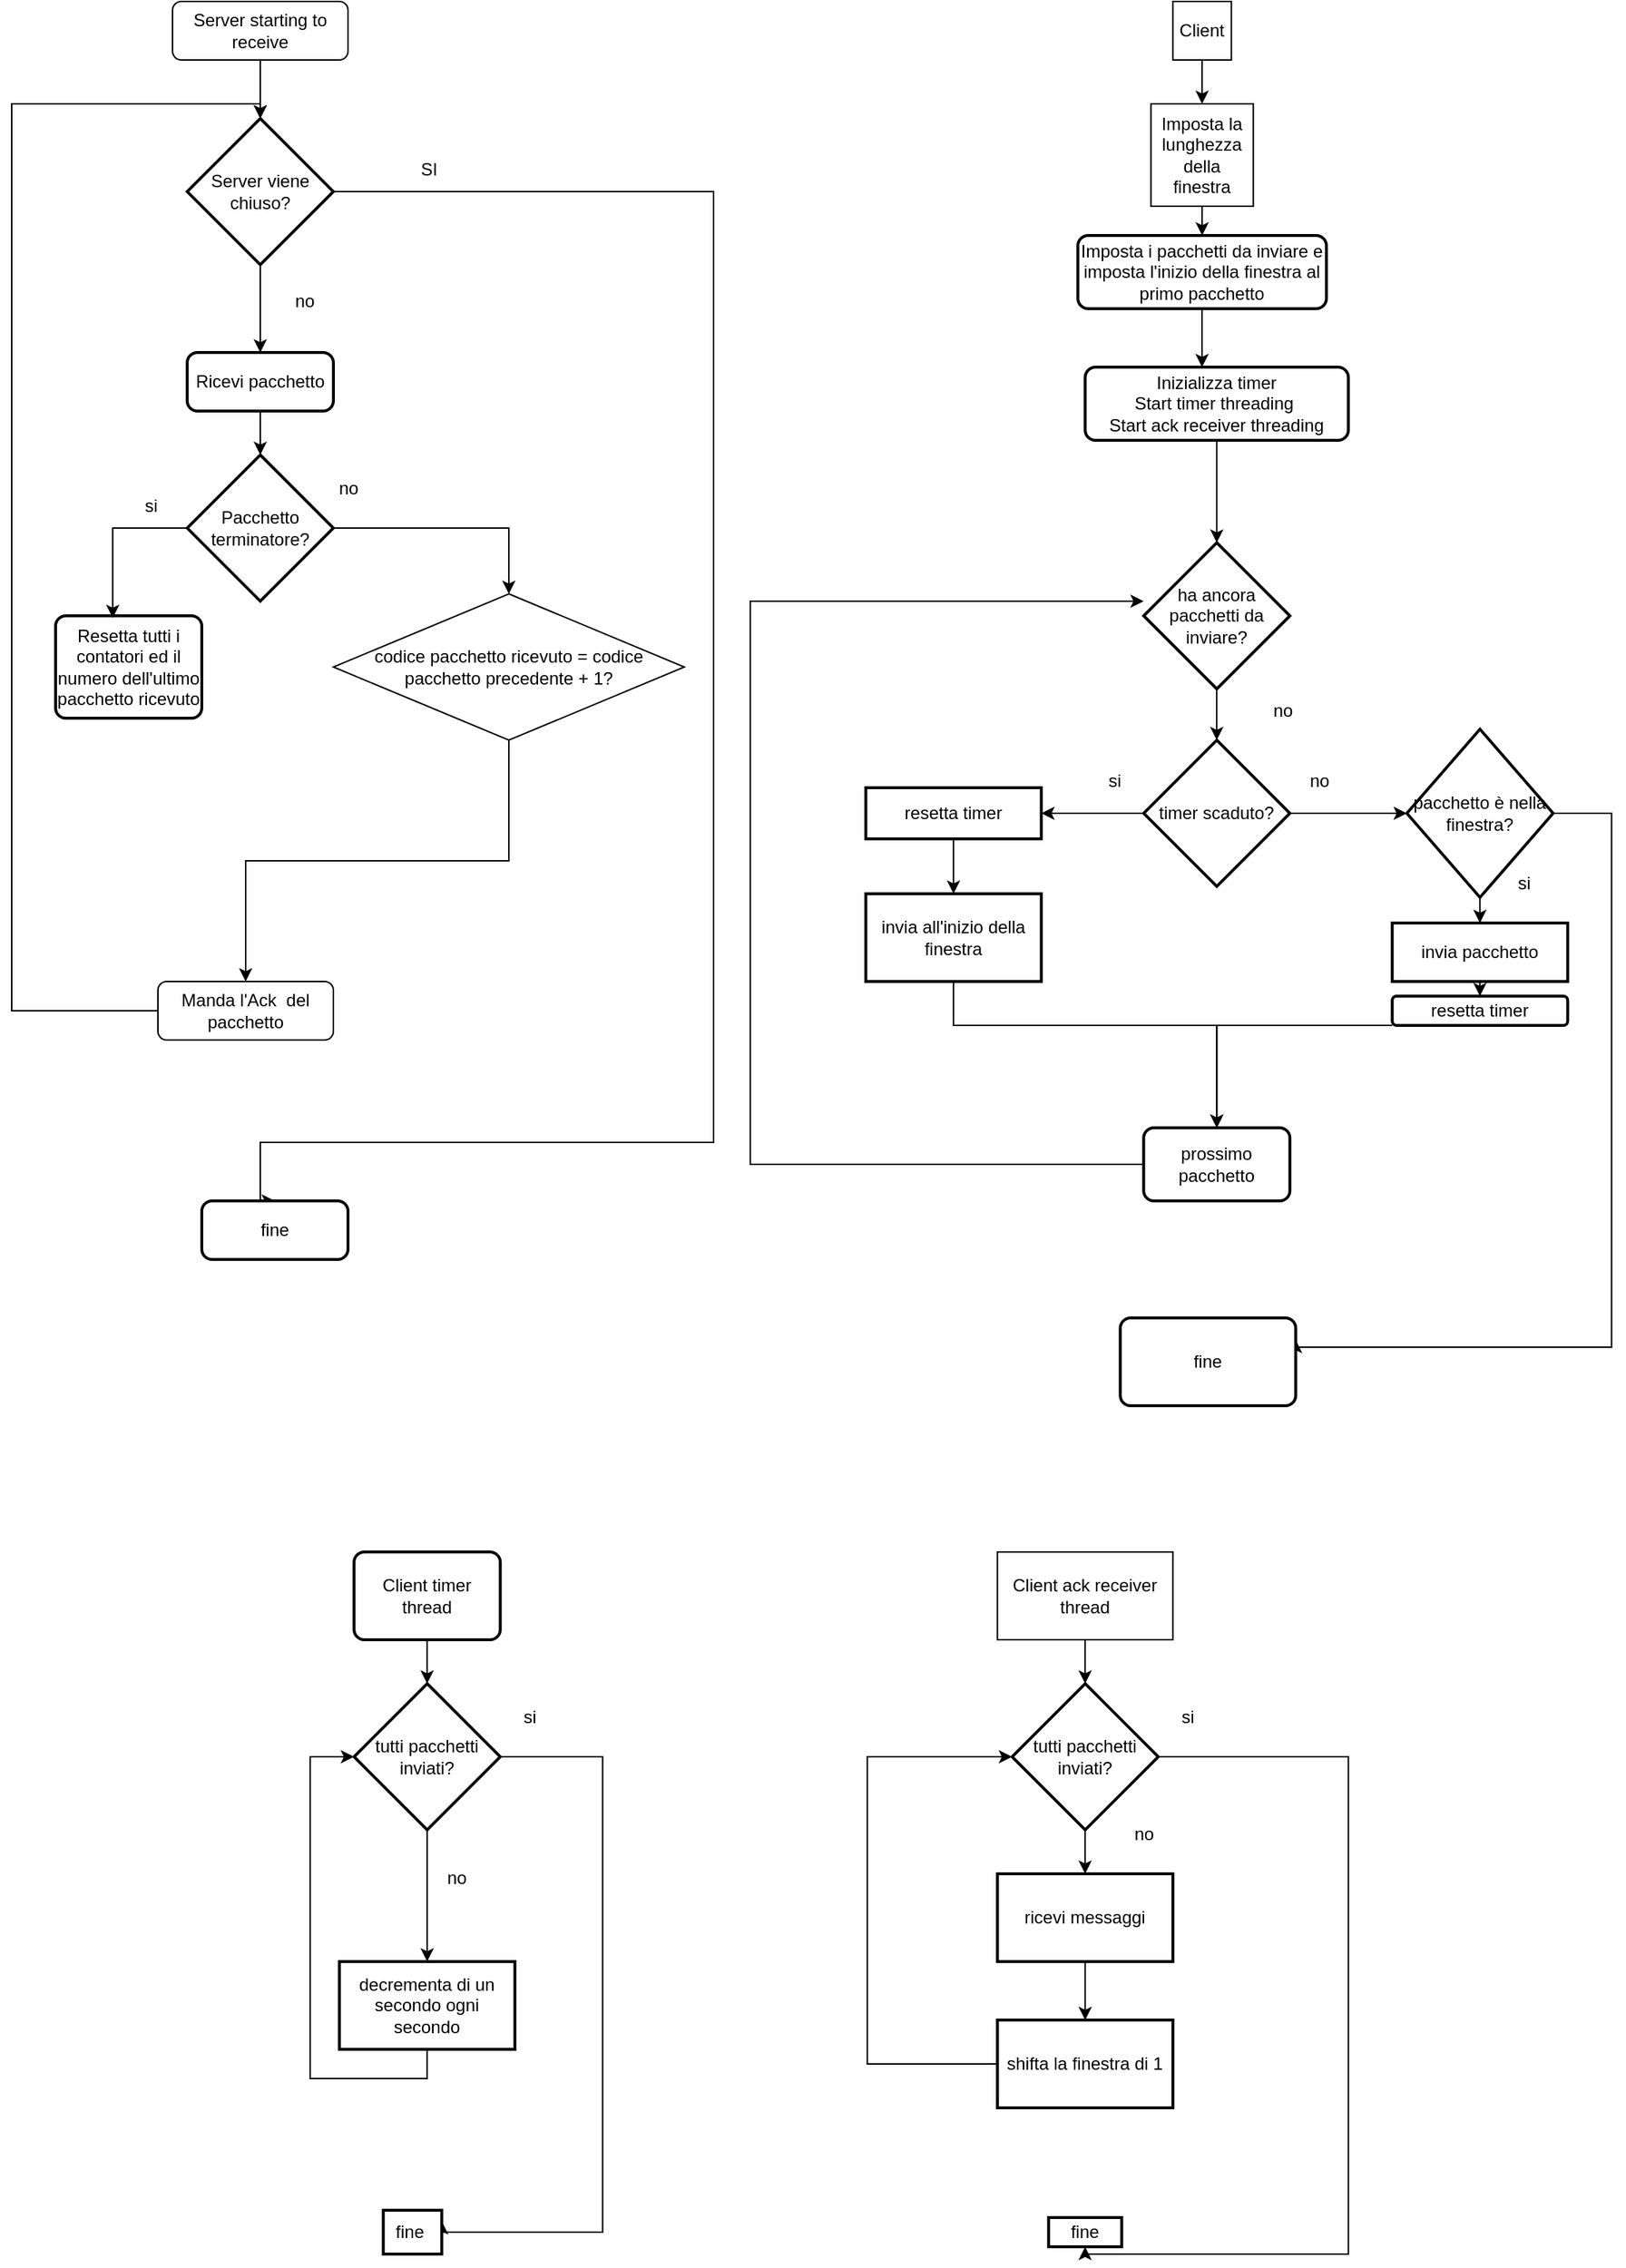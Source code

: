 <mxfile version="26.3.0">
  <diagram id="C5RBs43oDa-KdzZeNtuy" name="Page-1">
    <mxGraphModel dx="2769" dy="1883" grid="1" gridSize="10" guides="1" tooltips="1" connect="1" arrows="1" fold="1" page="1" pageScale="1" pageWidth="1169" pageHeight="827" math="0" shadow="0">
      <root>
        <mxCell id="WIyWlLk6GJQsqaUBKTNV-0" />
        <mxCell id="WIyWlLk6GJQsqaUBKTNV-1" parent="WIyWlLk6GJQsqaUBKTNV-0" />
        <mxCell id="WIyWlLk6GJQsqaUBKTNV-3" value="Server starting to receive" style="rounded=1;whiteSpace=wrap;html=1;fontSize=12;glass=0;strokeWidth=1;shadow=0;" parent="WIyWlLk6GJQsqaUBKTNV-1" vertex="1">
          <mxGeometry x="150" y="80" width="120" height="40" as="geometry" />
        </mxCell>
        <mxCell id="9MVadbJI1vd-urSS4PZo-13" style="edgeStyle=orthogonalEdgeStyle;rounded=0;orthogonalLoop=1;jettySize=auto;html=1;" parent="WIyWlLk6GJQsqaUBKTNV-1" source="WIyWlLk6GJQsqaUBKTNV-11" target="9MVadbJI1vd-urSS4PZo-2" edge="1">
          <mxGeometry relative="1" as="geometry">
            <mxPoint x="70" y="150" as="targetPoint" />
            <Array as="points">
              <mxPoint x="40" y="770" />
              <mxPoint x="40" y="150" />
              <mxPoint x="210" y="150" />
            </Array>
          </mxGeometry>
        </mxCell>
        <mxCell id="WIyWlLk6GJQsqaUBKTNV-11" value="Manda l&#39;Ack&amp;nbsp; del pacchetto" style="rounded=1;whiteSpace=wrap;html=1;fontSize=12;glass=0;strokeWidth=1;shadow=0;" parent="WIyWlLk6GJQsqaUBKTNV-1" vertex="1">
          <mxGeometry x="140" y="750" width="120" height="40" as="geometry" />
        </mxCell>
        <mxCell id="9MVadbJI1vd-urSS4PZo-10" style="edgeStyle=orthogonalEdgeStyle;rounded=0;orthogonalLoop=1;jettySize=auto;html=1;exitX=1;exitY=0.5;exitDx=0;exitDy=0;exitPerimeter=0;entryX=0.5;entryY=0;entryDx=0;entryDy=0;" parent="WIyWlLk6GJQsqaUBKTNV-1" source="9MVadbJI1vd-urSS4PZo-2" target="9MVadbJI1vd-urSS4PZo-12" edge="1">
          <mxGeometry relative="1" as="geometry">
            <mxPoint x="590" y="700" as="targetPoint" />
            <Array as="points">
              <mxPoint x="520" y="210" />
              <mxPoint x="520" y="860" />
              <mxPoint x="210" y="860" />
              <mxPoint x="210" y="900" />
            </Array>
          </mxGeometry>
        </mxCell>
        <mxCell id="9MVadbJI1vd-urSS4PZo-16" style="edgeStyle=orthogonalEdgeStyle;rounded=0;orthogonalLoop=1;jettySize=auto;html=1;" parent="WIyWlLk6GJQsqaUBKTNV-1" source="9MVadbJI1vd-urSS4PZo-2" target="9MVadbJI1vd-urSS4PZo-17" edge="1">
          <mxGeometry relative="1" as="geometry">
            <mxPoint x="210" y="310.0" as="targetPoint" />
          </mxGeometry>
        </mxCell>
        <mxCell id="9MVadbJI1vd-urSS4PZo-2" value="Server viene chiuso?" style="strokeWidth=2;html=1;shape=mxgraph.flowchart.decision;whiteSpace=wrap;" parent="WIyWlLk6GJQsqaUBKTNV-1" vertex="1">
          <mxGeometry x="160" y="160" width="100" height="100" as="geometry" />
        </mxCell>
        <mxCell id="9MVadbJI1vd-urSS4PZo-5" style="edgeStyle=orthogonalEdgeStyle;rounded=0;orthogonalLoop=1;jettySize=auto;html=1;entryX=0.5;entryY=0;entryDx=0;entryDy=0;entryPerimeter=0;" parent="WIyWlLk6GJQsqaUBKTNV-1" source="WIyWlLk6GJQsqaUBKTNV-3" target="9MVadbJI1vd-urSS4PZo-2" edge="1">
          <mxGeometry relative="1" as="geometry" />
        </mxCell>
        <mxCell id="9MVadbJI1vd-urSS4PZo-6" value="no" style="text;html=1;align=center;verticalAlign=middle;resizable=0;points=[];autosize=1;strokeColor=none;fillColor=none;" parent="WIyWlLk6GJQsqaUBKTNV-1" vertex="1">
          <mxGeometry x="220" y="270" width="40" height="30" as="geometry" />
        </mxCell>
        <mxCell id="9MVadbJI1vd-urSS4PZo-8" value="SI" style="text;html=1;align=center;verticalAlign=middle;resizable=0;points=[];autosize=1;strokeColor=none;fillColor=none;" parent="WIyWlLk6GJQsqaUBKTNV-1" vertex="1">
          <mxGeometry x="310" y="180" width="30" height="30" as="geometry" />
        </mxCell>
        <mxCell id="9MVadbJI1vd-urSS4PZo-12" value="fine" style="rounded=1;whiteSpace=wrap;html=1;absoluteArcSize=1;arcSize=14;strokeWidth=2;" parent="WIyWlLk6GJQsqaUBKTNV-1" vertex="1">
          <mxGeometry x="170" y="900" width="100" height="40" as="geometry" />
        </mxCell>
        <mxCell id="9MVadbJI1vd-urSS4PZo-19" style="edgeStyle=orthogonalEdgeStyle;rounded=0;orthogonalLoop=1;jettySize=auto;html=1;" parent="WIyWlLk6GJQsqaUBKTNV-1" source="9MVadbJI1vd-urSS4PZo-17" target="9MVadbJI1vd-urSS4PZo-18" edge="1">
          <mxGeometry relative="1" as="geometry" />
        </mxCell>
        <mxCell id="9MVadbJI1vd-urSS4PZo-17" value="Ricevi pacchetto" style="rounded=1;whiteSpace=wrap;html=1;absoluteArcSize=1;arcSize=14;strokeWidth=2;" parent="WIyWlLk6GJQsqaUBKTNV-1" vertex="1">
          <mxGeometry x="160" y="320" width="100" height="40" as="geometry" />
        </mxCell>
        <mxCell id="KEZI_QT61laAYZ17kwpv-3" style="edgeStyle=orthogonalEdgeStyle;rounded=0;orthogonalLoop=1;jettySize=auto;html=1;entryX=0.5;entryY=0;entryDx=0;entryDy=0;" edge="1" parent="WIyWlLk6GJQsqaUBKTNV-1" source="9MVadbJI1vd-urSS4PZo-18" target="KEZI_QT61laAYZ17kwpv-1">
          <mxGeometry relative="1" as="geometry">
            <mxPoint x="380" y="450" as="targetPoint" />
            <Array as="points">
              <mxPoint x="380" y="440" />
            </Array>
          </mxGeometry>
        </mxCell>
        <mxCell id="9MVadbJI1vd-urSS4PZo-18" value="Pacchetto terminatore?" style="strokeWidth=2;html=1;shape=mxgraph.flowchart.decision;whiteSpace=wrap;" parent="WIyWlLk6GJQsqaUBKTNV-1" vertex="1">
          <mxGeometry x="160" y="390" width="100" height="100" as="geometry" />
        </mxCell>
        <mxCell id="9MVadbJI1vd-urSS4PZo-20" value="Resetta tutti i contatori ed il numero dell&#39;ultimo pacchetto ricevuto" style="rounded=1;whiteSpace=wrap;html=1;absoluteArcSize=1;arcSize=14;strokeWidth=2;" parent="WIyWlLk6GJQsqaUBKTNV-1" vertex="1">
          <mxGeometry x="70" y="500" width="100" height="70" as="geometry" />
        </mxCell>
        <mxCell id="9MVadbJI1vd-urSS4PZo-23" style="edgeStyle=orthogonalEdgeStyle;rounded=0;orthogonalLoop=1;jettySize=auto;html=1;entryX=0.391;entryY=0.021;entryDx=0;entryDy=0;entryPerimeter=0;" parent="WIyWlLk6GJQsqaUBKTNV-1" source="9MVadbJI1vd-urSS4PZo-18" target="9MVadbJI1vd-urSS4PZo-20" edge="1">
          <mxGeometry relative="1" as="geometry">
            <Array as="points">
              <mxPoint x="109" y="440" />
            </Array>
          </mxGeometry>
        </mxCell>
        <mxCell id="9MVadbJI1vd-urSS4PZo-24" value="si" style="text;html=1;align=center;verticalAlign=middle;resizable=0;points=[];autosize=1;strokeColor=none;fillColor=none;" parent="WIyWlLk6GJQsqaUBKTNV-1" vertex="1">
          <mxGeometry x="120" y="410" width="30" height="30" as="geometry" />
        </mxCell>
        <mxCell id="KEZI_QT61laAYZ17kwpv-5" style="edgeStyle=orthogonalEdgeStyle;rounded=0;orthogonalLoop=1;jettySize=auto;html=1;" edge="1" parent="WIyWlLk6GJQsqaUBKTNV-1" source="KEZI_QT61laAYZ17kwpv-1" target="WIyWlLk6GJQsqaUBKTNV-11">
          <mxGeometry relative="1" as="geometry" />
        </mxCell>
        <mxCell id="KEZI_QT61laAYZ17kwpv-1" value="codice pacchetto ricevuto = codice pacchetto precedente + 1?" style="rhombus;whiteSpace=wrap;html=1;" vertex="1" parent="WIyWlLk6GJQsqaUBKTNV-1">
          <mxGeometry x="260" y="485" width="240" height="100" as="geometry" />
        </mxCell>
        <mxCell id="KEZI_QT61laAYZ17kwpv-4" value="no" style="text;html=1;align=center;verticalAlign=middle;resizable=0;points=[];autosize=1;strokeColor=none;fillColor=none;" vertex="1" parent="WIyWlLk6GJQsqaUBKTNV-1">
          <mxGeometry x="250" y="398" width="40" height="30" as="geometry" />
        </mxCell>
        <mxCell id="jvRL6xxa3FxuIynws12U-0" style="edgeStyle=orthogonalEdgeStyle;rounded=0;orthogonalLoop=1;jettySize=auto;html=1;" edge="1" parent="WIyWlLk6GJQsqaUBKTNV-1" source="jvRL6xxa3FxuIynws12U-1" target="jvRL6xxa3FxuIynws12U-3">
          <mxGeometry relative="1" as="geometry" />
        </mxCell>
        <mxCell id="jvRL6xxa3FxuIynws12U-1" value="Client" style="whiteSpace=wrap;html=1;aspect=fixed;" vertex="1" parent="WIyWlLk6GJQsqaUBKTNV-1">
          <mxGeometry x="834.14" y="80" width="40" height="40" as="geometry" />
        </mxCell>
        <mxCell id="jvRL6xxa3FxuIynws12U-2" style="edgeStyle=orthogonalEdgeStyle;rounded=0;orthogonalLoop=1;jettySize=auto;html=1;entryX=0.5;entryY=0;entryDx=0;entryDy=0;" edge="1" parent="WIyWlLk6GJQsqaUBKTNV-1" source="jvRL6xxa3FxuIynws12U-3" target="jvRL6xxa3FxuIynws12U-4">
          <mxGeometry relative="1" as="geometry" />
        </mxCell>
        <mxCell id="jvRL6xxa3FxuIynws12U-3" value="Imposta la lunghezza della finestra" style="whiteSpace=wrap;html=1;aspect=fixed;" vertex="1" parent="WIyWlLk6GJQsqaUBKTNV-1">
          <mxGeometry x="819.14" y="150" width="70" height="70" as="geometry" />
        </mxCell>
        <mxCell id="jvRL6xxa3FxuIynws12U-4" value="Imposta i pacchetti da inviare e imposta l&#39;inizio della finestra al primo pacchetto" style="rounded=1;whiteSpace=wrap;html=1;absoluteArcSize=1;arcSize=14;strokeWidth=2;" vertex="1" parent="WIyWlLk6GJQsqaUBKTNV-1">
          <mxGeometry x="769.14" y="240" width="170" height="50" as="geometry" />
        </mxCell>
        <mxCell id="jvRL6xxa3FxuIynws12U-5" style="edgeStyle=orthogonalEdgeStyle;rounded=0;orthogonalLoop=1;jettySize=auto;html=1;" edge="1" parent="WIyWlLk6GJQsqaUBKTNV-1" source="jvRL6xxa3FxuIynws12U-6" target="jvRL6xxa3FxuIynws12U-8">
          <mxGeometry relative="1" as="geometry" />
        </mxCell>
        <mxCell id="jvRL6xxa3FxuIynws12U-6" value="&lt;div&gt;&lt;span style=&quot;background-color: transparent; color: light-dark(rgb(0, 0, 0), rgb(255, 255, 255));&quot;&gt;Inizializza timer&lt;/span&gt;&lt;/div&gt;&lt;div&gt;&lt;span style=&quot;background-color: transparent; color: light-dark(rgb(0, 0, 0), rgb(255, 255, 255));&quot;&gt;Start timer threading&amp;nbsp;&lt;/span&gt;&lt;/div&gt;&lt;div&gt;Start ack receiver threading&lt;/div&gt;" style="rounded=1;whiteSpace=wrap;html=1;absoluteArcSize=1;arcSize=14;strokeWidth=2;" vertex="1" parent="WIyWlLk6GJQsqaUBKTNV-1">
          <mxGeometry x="774.14" y="330" width="180" height="50" as="geometry" />
        </mxCell>
        <mxCell id="jvRL6xxa3FxuIynws12U-7" style="edgeStyle=orthogonalEdgeStyle;rounded=0;orthogonalLoop=1;jettySize=auto;html=1;" edge="1" parent="WIyWlLk6GJQsqaUBKTNV-1" source="jvRL6xxa3FxuIynws12U-8" target="jvRL6xxa3FxuIynws12U-13">
          <mxGeometry relative="1" as="geometry" />
        </mxCell>
        <mxCell id="jvRL6xxa3FxuIynws12U-8" value="ha ancora pacchetti da inviare?" style="strokeWidth=2;html=1;shape=mxgraph.flowchart.decision;whiteSpace=wrap;" vertex="1" parent="WIyWlLk6GJQsqaUBKTNV-1">
          <mxGeometry x="814.14" y="450" width="100" height="100" as="geometry" />
        </mxCell>
        <mxCell id="jvRL6xxa3FxuIynws12U-9" style="edgeStyle=orthogonalEdgeStyle;rounded=0;orthogonalLoop=1;jettySize=auto;html=1;entryX=0.444;entryY=0;entryDx=0;entryDy=0;entryPerimeter=0;" edge="1" parent="WIyWlLk6GJQsqaUBKTNV-1" source="jvRL6xxa3FxuIynws12U-4" target="jvRL6xxa3FxuIynws12U-6">
          <mxGeometry relative="1" as="geometry" />
        </mxCell>
        <mxCell id="jvRL6xxa3FxuIynws12U-10" value="no" style="text;html=1;align=center;verticalAlign=middle;resizable=0;points=[];autosize=1;strokeColor=none;fillColor=none;" vertex="1" parent="WIyWlLk6GJQsqaUBKTNV-1">
          <mxGeometry x="889.14" y="550" width="40" height="30" as="geometry" />
        </mxCell>
        <mxCell id="jvRL6xxa3FxuIynws12U-11" value="" style="edgeStyle=orthogonalEdgeStyle;rounded=0;orthogonalLoop=1;jettySize=auto;html=1;" edge="1" parent="WIyWlLk6GJQsqaUBKTNV-1" source="jvRL6xxa3FxuIynws12U-13" target="jvRL6xxa3FxuIynws12U-16">
          <mxGeometry relative="1" as="geometry" />
        </mxCell>
        <mxCell id="jvRL6xxa3FxuIynws12U-12" value="" style="edgeStyle=orthogonalEdgeStyle;rounded=0;orthogonalLoop=1;jettySize=auto;html=1;" edge="1" parent="WIyWlLk6GJQsqaUBKTNV-1" source="jvRL6xxa3FxuIynws12U-13" target="jvRL6xxa3FxuIynws12U-22">
          <mxGeometry relative="1" as="geometry" />
        </mxCell>
        <mxCell id="jvRL6xxa3FxuIynws12U-13" value="timer scaduto?" style="strokeWidth=2;html=1;shape=mxgraph.flowchart.decision;whiteSpace=wrap;" vertex="1" parent="WIyWlLk6GJQsqaUBKTNV-1">
          <mxGeometry x="814.14" y="585" width="100" height="100" as="geometry" />
        </mxCell>
        <mxCell id="jvRL6xxa3FxuIynws12U-14" value="no" style="text;html=1;align=center;verticalAlign=middle;resizable=0;points=[];autosize=1;strokeColor=none;fillColor=none;" vertex="1" parent="WIyWlLk6GJQsqaUBKTNV-1">
          <mxGeometry x="914.14" y="598" width="40" height="30" as="geometry" />
        </mxCell>
        <mxCell id="jvRL6xxa3FxuIynws12U-15" value="" style="edgeStyle=orthogonalEdgeStyle;rounded=0;orthogonalLoop=1;jettySize=auto;html=1;" edge="1" parent="WIyWlLk6GJQsqaUBKTNV-1" source="jvRL6xxa3FxuIynws12U-16" target="jvRL6xxa3FxuIynws12U-18">
          <mxGeometry relative="1" as="geometry" />
        </mxCell>
        <mxCell id="jvRL6xxa3FxuIynws12U-16" value="pacchetto è nella finestra?" style="rhombus;whiteSpace=wrap;html=1;strokeWidth=2;" vertex="1" parent="WIyWlLk6GJQsqaUBKTNV-1">
          <mxGeometry x="994.14" y="577.5" width="100" height="115" as="geometry" />
        </mxCell>
        <mxCell id="jvRL6xxa3FxuIynws12U-17" value="" style="edgeStyle=orthogonalEdgeStyle;rounded=0;orthogonalLoop=1;jettySize=auto;html=1;" edge="1" parent="WIyWlLk6GJQsqaUBKTNV-1" source="jvRL6xxa3FxuIynws12U-18" target="jvRL6xxa3FxuIynws12U-20">
          <mxGeometry relative="1" as="geometry" />
        </mxCell>
        <mxCell id="jvRL6xxa3FxuIynws12U-18" value="invia pacchetto" style="whiteSpace=wrap;html=1;strokeWidth=2;" vertex="1" parent="WIyWlLk6GJQsqaUBKTNV-1">
          <mxGeometry x="984.14" y="710" width="120" height="40" as="geometry" />
        </mxCell>
        <mxCell id="jvRL6xxa3FxuIynws12U-19" style="edgeStyle=orthogonalEdgeStyle;rounded=0;orthogonalLoop=1;jettySize=auto;html=1;" edge="1" parent="WIyWlLk6GJQsqaUBKTNV-1" source="jvRL6xxa3FxuIynws12U-20" target="jvRL6xxa3FxuIynws12U-28">
          <mxGeometry relative="1" as="geometry">
            <Array as="points">
              <mxPoint x="864.14" y="780" />
            </Array>
          </mxGeometry>
        </mxCell>
        <mxCell id="jvRL6xxa3FxuIynws12U-20" value="resetta timer" style="rounded=1;whiteSpace=wrap;html=1;strokeWidth=2;" vertex="1" parent="WIyWlLk6GJQsqaUBKTNV-1">
          <mxGeometry x="984.14" y="760" width="120" height="20" as="geometry" />
        </mxCell>
        <mxCell id="jvRL6xxa3FxuIynws12U-21" value="" style="edgeStyle=orthogonalEdgeStyle;rounded=0;orthogonalLoop=1;jettySize=auto;html=1;" edge="1" parent="WIyWlLk6GJQsqaUBKTNV-1" source="jvRL6xxa3FxuIynws12U-22" target="jvRL6xxa3FxuIynws12U-24">
          <mxGeometry relative="1" as="geometry" />
        </mxCell>
        <mxCell id="jvRL6xxa3FxuIynws12U-22" value="resetta timer" style="whiteSpace=wrap;html=1;strokeWidth=2;" vertex="1" parent="WIyWlLk6GJQsqaUBKTNV-1">
          <mxGeometry x="624.14" y="617.5" width="120" height="35" as="geometry" />
        </mxCell>
        <mxCell id="jvRL6xxa3FxuIynws12U-23" style="edgeStyle=orthogonalEdgeStyle;rounded=0;orthogonalLoop=1;jettySize=auto;html=1;" edge="1" parent="WIyWlLk6GJQsqaUBKTNV-1" source="jvRL6xxa3FxuIynws12U-24" target="jvRL6xxa3FxuIynws12U-28">
          <mxGeometry relative="1" as="geometry">
            <Array as="points">
              <mxPoint x="684.14" y="780" />
              <mxPoint x="864.14" y="780" />
            </Array>
          </mxGeometry>
        </mxCell>
        <mxCell id="jvRL6xxa3FxuIynws12U-24" value="invia all&#39;inizio della finestra" style="whiteSpace=wrap;html=1;strokeWidth=2;" vertex="1" parent="WIyWlLk6GJQsqaUBKTNV-1">
          <mxGeometry x="624.14" y="690" width="120" height="60" as="geometry" />
        </mxCell>
        <mxCell id="jvRL6xxa3FxuIynws12U-25" value="si" style="text;html=1;align=center;verticalAlign=middle;resizable=0;points=[];autosize=1;strokeColor=none;fillColor=none;" vertex="1" parent="WIyWlLk6GJQsqaUBKTNV-1">
          <mxGeometry x="1059.14" y="668" width="30" height="30" as="geometry" />
        </mxCell>
        <mxCell id="jvRL6xxa3FxuIynws12U-26" value="si" style="text;html=1;align=center;verticalAlign=middle;resizable=0;points=[];autosize=1;strokeColor=none;fillColor=none;" vertex="1" parent="WIyWlLk6GJQsqaUBKTNV-1">
          <mxGeometry x="779.14" y="598" width="30" height="30" as="geometry" />
        </mxCell>
        <mxCell id="jvRL6xxa3FxuIynws12U-27" style="edgeStyle=orthogonalEdgeStyle;rounded=0;orthogonalLoop=1;jettySize=auto;html=1;" edge="1" parent="WIyWlLk6GJQsqaUBKTNV-1" source="jvRL6xxa3FxuIynws12U-28" target="jvRL6xxa3FxuIynws12U-8">
          <mxGeometry relative="1" as="geometry">
            <mxPoint x="544.14" y="490" as="targetPoint" />
            <Array as="points">
              <mxPoint x="545.14" y="875" />
              <mxPoint x="545.14" y="490" />
            </Array>
          </mxGeometry>
        </mxCell>
        <mxCell id="jvRL6xxa3FxuIynws12U-28" value="prossimo pacchetto" style="rounded=1;whiteSpace=wrap;html=1;absoluteArcSize=1;arcSize=14;strokeWidth=2;" vertex="1" parent="WIyWlLk6GJQsqaUBKTNV-1">
          <mxGeometry x="814.14" y="850" width="100" height="50" as="geometry" />
        </mxCell>
        <mxCell id="jvRL6xxa3FxuIynws12U-29" style="edgeStyle=orthogonalEdgeStyle;rounded=0;orthogonalLoop=1;jettySize=auto;html=1;entryX=1;entryY=0.25;entryDx=0;entryDy=0;" edge="1" parent="WIyWlLk6GJQsqaUBKTNV-1" source="jvRL6xxa3FxuIynws12U-16" target="jvRL6xxa3FxuIynws12U-30">
          <mxGeometry relative="1" as="geometry">
            <mxPoint x="924.02" y="999.96" as="targetPoint" />
            <Array as="points">
              <mxPoint x="1134.14" y="635" />
              <mxPoint x="1134.14" y="1000" />
              <mxPoint x="918.14" y="1000" />
            </Array>
          </mxGeometry>
        </mxCell>
        <mxCell id="jvRL6xxa3FxuIynws12U-30" value="fine" style="whiteSpace=wrap;html=1;rounded=1;absoluteArcSize=1;arcSize=14;strokeWidth=2;" vertex="1" parent="WIyWlLk6GJQsqaUBKTNV-1">
          <mxGeometry x="798.14" y="980" width="120" height="60" as="geometry" />
        </mxCell>
        <mxCell id="jvRL6xxa3FxuIynws12U-31" style="edgeStyle=orthogonalEdgeStyle;rounded=0;orthogonalLoop=1;jettySize=auto;html=1;" edge="1" parent="WIyWlLk6GJQsqaUBKTNV-1" source="jvRL6xxa3FxuIynws12U-32" target="jvRL6xxa3FxuIynws12U-35">
          <mxGeometry relative="1" as="geometry" />
        </mxCell>
        <mxCell id="jvRL6xxa3FxuIynws12U-32" value="Client timer thread" style="rounded=1;whiteSpace=wrap;html=1;absoluteArcSize=1;arcSize=14;strokeWidth=2;" vertex="1" parent="WIyWlLk6GJQsqaUBKTNV-1">
          <mxGeometry x="274.14" y="1140" width="100" height="60" as="geometry" />
        </mxCell>
        <mxCell id="jvRL6xxa3FxuIynws12U-33" value="" style="edgeStyle=orthogonalEdgeStyle;rounded=0;orthogonalLoop=1;jettySize=auto;html=1;" edge="1" parent="WIyWlLk6GJQsqaUBKTNV-1" source="jvRL6xxa3FxuIynws12U-35" target="jvRL6xxa3FxuIynws12U-36">
          <mxGeometry relative="1" as="geometry" />
        </mxCell>
        <mxCell id="jvRL6xxa3FxuIynws12U-34" value="" style="edgeStyle=orthogonalEdgeStyle;rounded=0;orthogonalLoop=1;jettySize=auto;html=1;entryX=1;entryY=0.25;entryDx=0;entryDy=0;" edge="1" parent="WIyWlLk6GJQsqaUBKTNV-1" source="jvRL6xxa3FxuIynws12U-35" target="jvRL6xxa3FxuIynws12U-39">
          <mxGeometry relative="1" as="geometry">
            <Array as="points">
              <mxPoint x="444.14" y="1280" />
              <mxPoint x="444.14" y="1605" />
              <mxPoint x="334.14" y="1605" />
            </Array>
          </mxGeometry>
        </mxCell>
        <mxCell id="jvRL6xxa3FxuIynws12U-35" value="tutti pacchetti inviati?" style="strokeWidth=2;html=1;shape=mxgraph.flowchart.decision;whiteSpace=wrap;" vertex="1" parent="WIyWlLk6GJQsqaUBKTNV-1">
          <mxGeometry x="274.14" y="1230" width="100" height="100" as="geometry" />
        </mxCell>
        <mxCell id="jvRL6xxa3FxuIynws12U-36" value="decrementa di un secondo ogni secondo" style="whiteSpace=wrap;html=1;strokeWidth=2;" vertex="1" parent="WIyWlLk6GJQsqaUBKTNV-1">
          <mxGeometry x="264.14" y="1420" width="120" height="60" as="geometry" />
        </mxCell>
        <mxCell id="jvRL6xxa3FxuIynws12U-37" style="edgeStyle=orthogonalEdgeStyle;rounded=0;orthogonalLoop=1;jettySize=auto;html=1;entryX=0;entryY=0.5;entryDx=0;entryDy=0;entryPerimeter=0;" edge="1" parent="WIyWlLk6GJQsqaUBKTNV-1" source="jvRL6xxa3FxuIynws12U-36" target="jvRL6xxa3FxuIynws12U-35">
          <mxGeometry relative="1" as="geometry">
            <Array as="points">
              <mxPoint x="324.14" y="1500" />
              <mxPoint x="244.14" y="1500" />
              <mxPoint x="244.14" y="1280" />
            </Array>
          </mxGeometry>
        </mxCell>
        <mxCell id="jvRL6xxa3FxuIynws12U-38" value="no" style="text;html=1;align=center;verticalAlign=middle;resizable=0;points=[];autosize=1;strokeColor=none;fillColor=none;" vertex="1" parent="WIyWlLk6GJQsqaUBKTNV-1">
          <mxGeometry x="324.14" y="1348" width="40" height="30" as="geometry" />
        </mxCell>
        <mxCell id="jvRL6xxa3FxuIynws12U-39" value="fine&amp;nbsp;" style="whiteSpace=wrap;html=1;strokeWidth=2;" vertex="1" parent="WIyWlLk6GJQsqaUBKTNV-1">
          <mxGeometry x="294.14" y="1590" width="40" height="30" as="geometry" />
        </mxCell>
        <mxCell id="jvRL6xxa3FxuIynws12U-40" style="edgeStyle=orthogonalEdgeStyle;rounded=0;orthogonalLoop=1;jettySize=auto;html=1;" edge="1" parent="WIyWlLk6GJQsqaUBKTNV-1" source="jvRL6xxa3FxuIynws12U-41" target="jvRL6xxa3FxuIynws12U-44">
          <mxGeometry relative="1" as="geometry" />
        </mxCell>
        <mxCell id="jvRL6xxa3FxuIynws12U-41" value="Client ack receiver thread" style="whiteSpace=wrap;html=1;" vertex="1" parent="WIyWlLk6GJQsqaUBKTNV-1">
          <mxGeometry x="714.14" y="1140" width="120" height="60" as="geometry" />
        </mxCell>
        <mxCell id="jvRL6xxa3FxuIynws12U-42" value="" style="edgeStyle=orthogonalEdgeStyle;rounded=0;orthogonalLoop=1;jettySize=auto;html=1;" edge="1" parent="WIyWlLk6GJQsqaUBKTNV-1" source="jvRL6xxa3FxuIynws12U-44" target="jvRL6xxa3FxuIynws12U-47">
          <mxGeometry relative="1" as="geometry" />
        </mxCell>
        <mxCell id="jvRL6xxa3FxuIynws12U-43" value="" style="edgeStyle=orthogonalEdgeStyle;rounded=0;orthogonalLoop=1;jettySize=auto;html=1;" edge="1" parent="WIyWlLk6GJQsqaUBKTNV-1" source="jvRL6xxa3FxuIynws12U-44" target="jvRL6xxa3FxuIynws12U-50">
          <mxGeometry relative="1" as="geometry">
            <Array as="points">
              <mxPoint x="954.14" y="1280" />
              <mxPoint x="954.14" y="1620" />
            </Array>
          </mxGeometry>
        </mxCell>
        <mxCell id="jvRL6xxa3FxuIynws12U-44" value="tutti pacchetti inviati?" style="strokeWidth=2;html=1;shape=mxgraph.flowchart.decision;whiteSpace=wrap;" vertex="1" parent="WIyWlLk6GJQsqaUBKTNV-1">
          <mxGeometry x="724.14" y="1230" width="100" height="100" as="geometry" />
        </mxCell>
        <mxCell id="jvRL6xxa3FxuIynws12U-45" value="no" style="text;html=1;align=center;verticalAlign=middle;resizable=0;points=[];autosize=1;strokeColor=none;fillColor=none;" vertex="1" parent="WIyWlLk6GJQsqaUBKTNV-1">
          <mxGeometry x="794.14" y="1318" width="40" height="30" as="geometry" />
        </mxCell>
        <mxCell id="jvRL6xxa3FxuIynws12U-46" value="" style="edgeStyle=orthogonalEdgeStyle;rounded=0;orthogonalLoop=1;jettySize=auto;html=1;" edge="1" parent="WIyWlLk6GJQsqaUBKTNV-1" source="jvRL6xxa3FxuIynws12U-47" target="jvRL6xxa3FxuIynws12U-49">
          <mxGeometry relative="1" as="geometry" />
        </mxCell>
        <mxCell id="jvRL6xxa3FxuIynws12U-47" value="ricevi messaggi" style="whiteSpace=wrap;html=1;strokeWidth=2;" vertex="1" parent="WIyWlLk6GJQsqaUBKTNV-1">
          <mxGeometry x="714.14" y="1360" width="120" height="60" as="geometry" />
        </mxCell>
        <mxCell id="jvRL6xxa3FxuIynws12U-48" style="edgeStyle=orthogonalEdgeStyle;rounded=0;orthogonalLoop=1;jettySize=auto;html=1;entryX=0;entryY=0.5;entryDx=0;entryDy=0;entryPerimeter=0;" edge="1" parent="WIyWlLk6GJQsqaUBKTNV-1" source="jvRL6xxa3FxuIynws12U-49" target="jvRL6xxa3FxuIynws12U-44">
          <mxGeometry relative="1" as="geometry">
            <mxPoint x="624.14" y="1250" as="targetPoint" />
            <Array as="points">
              <mxPoint x="625.14" y="1490" />
              <mxPoint x="625.14" y="1280" />
            </Array>
          </mxGeometry>
        </mxCell>
        <mxCell id="jvRL6xxa3FxuIynws12U-49" value="shifta la finestra di 1" style="whiteSpace=wrap;html=1;strokeWidth=2;" vertex="1" parent="WIyWlLk6GJQsqaUBKTNV-1">
          <mxGeometry x="714.14" y="1460" width="120" height="60" as="geometry" />
        </mxCell>
        <mxCell id="jvRL6xxa3FxuIynws12U-50" value="fine" style="whiteSpace=wrap;html=1;strokeWidth=2;" vertex="1" parent="WIyWlLk6GJQsqaUBKTNV-1">
          <mxGeometry x="749.14" y="1595" width="50" height="20" as="geometry" />
        </mxCell>
        <mxCell id="jvRL6xxa3FxuIynws12U-51" value="si" style="text;html=1;align=center;verticalAlign=middle;resizable=0;points=[];autosize=1;strokeColor=none;fillColor=none;" vertex="1" parent="WIyWlLk6GJQsqaUBKTNV-1">
          <mxGeometry x="829.14" y="1238" width="30" height="30" as="geometry" />
        </mxCell>
        <mxCell id="jvRL6xxa3FxuIynws12U-52" value="si" style="text;html=1;align=center;verticalAlign=middle;resizable=0;points=[];autosize=1;strokeColor=none;fillColor=none;" vertex="1" parent="WIyWlLk6GJQsqaUBKTNV-1">
          <mxGeometry x="379.14" y="1238" width="30" height="30" as="geometry" />
        </mxCell>
      </root>
    </mxGraphModel>
  </diagram>
</mxfile>
